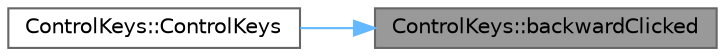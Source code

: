 digraph "ControlKeys::backwardClicked"
{
 // LATEX_PDF_SIZE
  bgcolor="transparent";
  edge [fontname=Helvetica,fontsize=10,labelfontname=Helvetica,labelfontsize=10];
  node [fontname=Helvetica,fontsize=10,shape=box,height=0.2,width=0.4];
  rankdir="RL";
  Node1 [id="Node000001",label="ControlKeys::backwardClicked",height=0.2,width=0.4,color="gray40", fillcolor="grey60", style="filled", fontcolor="black",tooltip="Slot for handling backward button press."];
  Node1 -> Node2 [id="edge1_Node000001_Node000002",dir="back",color="steelblue1",style="solid",tooltip=" "];
  Node2 [id="Node000002",label="ControlKeys::ControlKeys",height=0.2,width=0.4,color="grey40", fillcolor="white", style="filled",URL="$class_control_keys.html#a30a695329fa1e9096607d3460b12e13a",tooltip="Construct a new ControlKeys object."];
}
